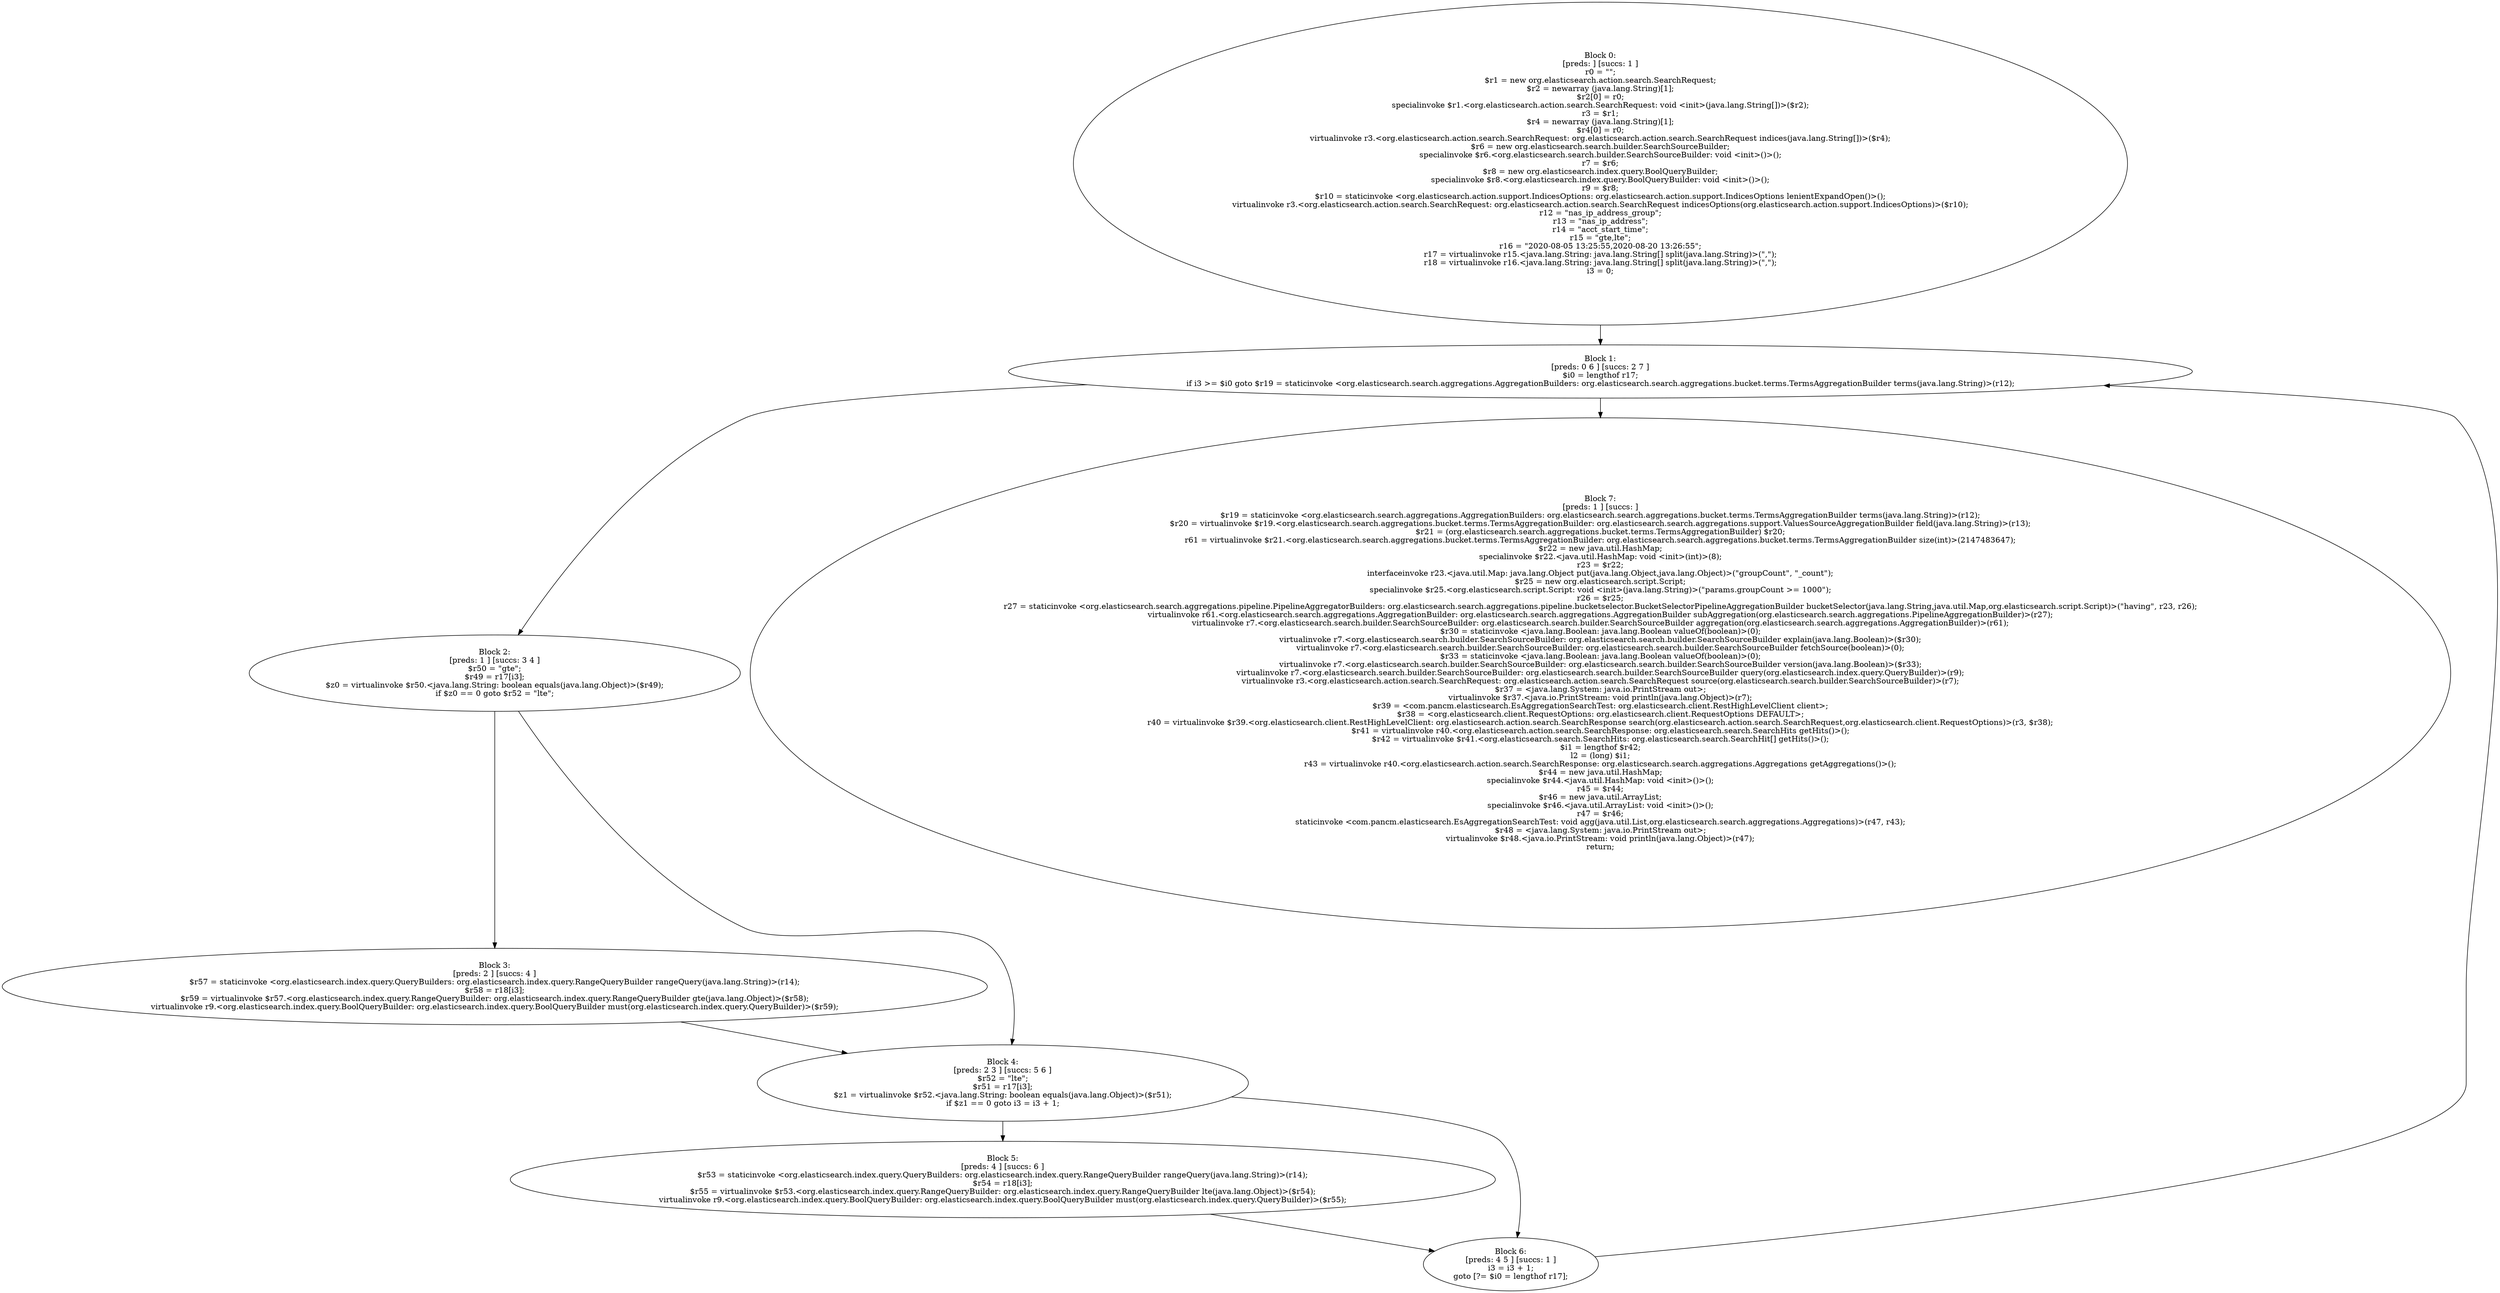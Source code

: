 digraph "unitGraph" {
    "Block 0:
[preds: ] [succs: 1 ]
r0 = \"\";
$r1 = new org.elasticsearch.action.search.SearchRequest;
$r2 = newarray (java.lang.String)[1];
$r2[0] = r0;
specialinvoke $r1.<org.elasticsearch.action.search.SearchRequest: void <init>(java.lang.String[])>($r2);
r3 = $r1;
$r4 = newarray (java.lang.String)[1];
$r4[0] = r0;
virtualinvoke r3.<org.elasticsearch.action.search.SearchRequest: org.elasticsearch.action.search.SearchRequest indices(java.lang.String[])>($r4);
$r6 = new org.elasticsearch.search.builder.SearchSourceBuilder;
specialinvoke $r6.<org.elasticsearch.search.builder.SearchSourceBuilder: void <init>()>();
r7 = $r6;
$r8 = new org.elasticsearch.index.query.BoolQueryBuilder;
specialinvoke $r8.<org.elasticsearch.index.query.BoolQueryBuilder: void <init>()>();
r9 = $r8;
$r10 = staticinvoke <org.elasticsearch.action.support.IndicesOptions: org.elasticsearch.action.support.IndicesOptions lenientExpandOpen()>();
virtualinvoke r3.<org.elasticsearch.action.search.SearchRequest: org.elasticsearch.action.search.SearchRequest indicesOptions(org.elasticsearch.action.support.IndicesOptions)>($r10);
r12 = \"nas_ip_address_group\";
r13 = \"nas_ip_address\";
r14 = \"acct_start_time\";
r15 = \"gte,lte\";
r16 = \"2020-08-05 13:25:55,2020-08-20 13:26:55\";
r17 = virtualinvoke r15.<java.lang.String: java.lang.String[] split(java.lang.String)>(\",\");
r18 = virtualinvoke r16.<java.lang.String: java.lang.String[] split(java.lang.String)>(\",\");
i3 = 0;
"
    "Block 1:
[preds: 0 6 ] [succs: 2 7 ]
$i0 = lengthof r17;
if i3 >= $i0 goto $r19 = staticinvoke <org.elasticsearch.search.aggregations.AggregationBuilders: org.elasticsearch.search.aggregations.bucket.terms.TermsAggregationBuilder terms(java.lang.String)>(r12);
"
    "Block 2:
[preds: 1 ] [succs: 3 4 ]
$r50 = \"gte\";
$r49 = r17[i3];
$z0 = virtualinvoke $r50.<java.lang.String: boolean equals(java.lang.Object)>($r49);
if $z0 == 0 goto $r52 = \"lte\";
"
    "Block 3:
[preds: 2 ] [succs: 4 ]
$r57 = staticinvoke <org.elasticsearch.index.query.QueryBuilders: org.elasticsearch.index.query.RangeQueryBuilder rangeQuery(java.lang.String)>(r14);
$r58 = r18[i3];
$r59 = virtualinvoke $r57.<org.elasticsearch.index.query.RangeQueryBuilder: org.elasticsearch.index.query.RangeQueryBuilder gte(java.lang.Object)>($r58);
virtualinvoke r9.<org.elasticsearch.index.query.BoolQueryBuilder: org.elasticsearch.index.query.BoolQueryBuilder must(org.elasticsearch.index.query.QueryBuilder)>($r59);
"
    "Block 4:
[preds: 2 3 ] [succs: 5 6 ]
$r52 = \"lte\";
$r51 = r17[i3];
$z1 = virtualinvoke $r52.<java.lang.String: boolean equals(java.lang.Object)>($r51);
if $z1 == 0 goto i3 = i3 + 1;
"
    "Block 5:
[preds: 4 ] [succs: 6 ]
$r53 = staticinvoke <org.elasticsearch.index.query.QueryBuilders: org.elasticsearch.index.query.RangeQueryBuilder rangeQuery(java.lang.String)>(r14);
$r54 = r18[i3];
$r55 = virtualinvoke $r53.<org.elasticsearch.index.query.RangeQueryBuilder: org.elasticsearch.index.query.RangeQueryBuilder lte(java.lang.Object)>($r54);
virtualinvoke r9.<org.elasticsearch.index.query.BoolQueryBuilder: org.elasticsearch.index.query.BoolQueryBuilder must(org.elasticsearch.index.query.QueryBuilder)>($r55);
"
    "Block 6:
[preds: 4 5 ] [succs: 1 ]
i3 = i3 + 1;
goto [?= $i0 = lengthof r17];
"
    "Block 7:
[preds: 1 ] [succs: ]
$r19 = staticinvoke <org.elasticsearch.search.aggregations.AggregationBuilders: org.elasticsearch.search.aggregations.bucket.terms.TermsAggregationBuilder terms(java.lang.String)>(r12);
$r20 = virtualinvoke $r19.<org.elasticsearch.search.aggregations.bucket.terms.TermsAggregationBuilder: org.elasticsearch.search.aggregations.support.ValuesSourceAggregationBuilder field(java.lang.String)>(r13);
$r21 = (org.elasticsearch.search.aggregations.bucket.terms.TermsAggregationBuilder) $r20;
r61 = virtualinvoke $r21.<org.elasticsearch.search.aggregations.bucket.terms.TermsAggregationBuilder: org.elasticsearch.search.aggregations.bucket.terms.TermsAggregationBuilder size(int)>(2147483647);
$r22 = new java.util.HashMap;
specialinvoke $r22.<java.util.HashMap: void <init>(int)>(8);
r23 = $r22;
interfaceinvoke r23.<java.util.Map: java.lang.Object put(java.lang.Object,java.lang.Object)>(\"groupCount\", \"_count\");
$r25 = new org.elasticsearch.script.Script;
specialinvoke $r25.<org.elasticsearch.script.Script: void <init>(java.lang.String)>(\"params.groupCount >= 1000\");
r26 = $r25;
r27 = staticinvoke <org.elasticsearch.search.aggregations.pipeline.PipelineAggregatorBuilders: org.elasticsearch.search.aggregations.pipeline.bucketselector.BucketSelectorPipelineAggregationBuilder bucketSelector(java.lang.String,java.util.Map,org.elasticsearch.script.Script)>(\"having\", r23, r26);
virtualinvoke r61.<org.elasticsearch.search.aggregations.AggregationBuilder: org.elasticsearch.search.aggregations.AggregationBuilder subAggregation(org.elasticsearch.search.aggregations.PipelineAggregationBuilder)>(r27);
virtualinvoke r7.<org.elasticsearch.search.builder.SearchSourceBuilder: org.elasticsearch.search.builder.SearchSourceBuilder aggregation(org.elasticsearch.search.aggregations.AggregationBuilder)>(r61);
$r30 = staticinvoke <java.lang.Boolean: java.lang.Boolean valueOf(boolean)>(0);
virtualinvoke r7.<org.elasticsearch.search.builder.SearchSourceBuilder: org.elasticsearch.search.builder.SearchSourceBuilder explain(java.lang.Boolean)>($r30);
virtualinvoke r7.<org.elasticsearch.search.builder.SearchSourceBuilder: org.elasticsearch.search.builder.SearchSourceBuilder fetchSource(boolean)>(0);
$r33 = staticinvoke <java.lang.Boolean: java.lang.Boolean valueOf(boolean)>(0);
virtualinvoke r7.<org.elasticsearch.search.builder.SearchSourceBuilder: org.elasticsearch.search.builder.SearchSourceBuilder version(java.lang.Boolean)>($r33);
virtualinvoke r7.<org.elasticsearch.search.builder.SearchSourceBuilder: org.elasticsearch.search.builder.SearchSourceBuilder query(org.elasticsearch.index.query.QueryBuilder)>(r9);
virtualinvoke r3.<org.elasticsearch.action.search.SearchRequest: org.elasticsearch.action.search.SearchRequest source(org.elasticsearch.search.builder.SearchSourceBuilder)>(r7);
$r37 = <java.lang.System: java.io.PrintStream out>;
virtualinvoke $r37.<java.io.PrintStream: void println(java.lang.Object)>(r7);
$r39 = <com.pancm.elasticsearch.EsAggregationSearchTest: org.elasticsearch.client.RestHighLevelClient client>;
$r38 = <org.elasticsearch.client.RequestOptions: org.elasticsearch.client.RequestOptions DEFAULT>;
r40 = virtualinvoke $r39.<org.elasticsearch.client.RestHighLevelClient: org.elasticsearch.action.search.SearchResponse search(org.elasticsearch.action.search.SearchRequest,org.elasticsearch.client.RequestOptions)>(r3, $r38);
$r41 = virtualinvoke r40.<org.elasticsearch.action.search.SearchResponse: org.elasticsearch.search.SearchHits getHits()>();
$r42 = virtualinvoke $r41.<org.elasticsearch.search.SearchHits: org.elasticsearch.search.SearchHit[] getHits()>();
$i1 = lengthof $r42;
l2 = (long) $i1;
r43 = virtualinvoke r40.<org.elasticsearch.action.search.SearchResponse: org.elasticsearch.search.aggregations.Aggregations getAggregations()>();
$r44 = new java.util.HashMap;
specialinvoke $r44.<java.util.HashMap: void <init>()>();
r45 = $r44;
$r46 = new java.util.ArrayList;
specialinvoke $r46.<java.util.ArrayList: void <init>()>();
r47 = $r46;
staticinvoke <com.pancm.elasticsearch.EsAggregationSearchTest: void agg(java.util.List,org.elasticsearch.search.aggregations.Aggregations)>(r47, r43);
$r48 = <java.lang.System: java.io.PrintStream out>;
virtualinvoke $r48.<java.io.PrintStream: void println(java.lang.Object)>(r47);
return;
"
    "Block 0:
[preds: ] [succs: 1 ]
r0 = \"\";
$r1 = new org.elasticsearch.action.search.SearchRequest;
$r2 = newarray (java.lang.String)[1];
$r2[0] = r0;
specialinvoke $r1.<org.elasticsearch.action.search.SearchRequest: void <init>(java.lang.String[])>($r2);
r3 = $r1;
$r4 = newarray (java.lang.String)[1];
$r4[0] = r0;
virtualinvoke r3.<org.elasticsearch.action.search.SearchRequest: org.elasticsearch.action.search.SearchRequest indices(java.lang.String[])>($r4);
$r6 = new org.elasticsearch.search.builder.SearchSourceBuilder;
specialinvoke $r6.<org.elasticsearch.search.builder.SearchSourceBuilder: void <init>()>();
r7 = $r6;
$r8 = new org.elasticsearch.index.query.BoolQueryBuilder;
specialinvoke $r8.<org.elasticsearch.index.query.BoolQueryBuilder: void <init>()>();
r9 = $r8;
$r10 = staticinvoke <org.elasticsearch.action.support.IndicesOptions: org.elasticsearch.action.support.IndicesOptions lenientExpandOpen()>();
virtualinvoke r3.<org.elasticsearch.action.search.SearchRequest: org.elasticsearch.action.search.SearchRequest indicesOptions(org.elasticsearch.action.support.IndicesOptions)>($r10);
r12 = \"nas_ip_address_group\";
r13 = \"nas_ip_address\";
r14 = \"acct_start_time\";
r15 = \"gte,lte\";
r16 = \"2020-08-05 13:25:55,2020-08-20 13:26:55\";
r17 = virtualinvoke r15.<java.lang.String: java.lang.String[] split(java.lang.String)>(\",\");
r18 = virtualinvoke r16.<java.lang.String: java.lang.String[] split(java.lang.String)>(\",\");
i3 = 0;
"->"Block 1:
[preds: 0 6 ] [succs: 2 7 ]
$i0 = lengthof r17;
if i3 >= $i0 goto $r19 = staticinvoke <org.elasticsearch.search.aggregations.AggregationBuilders: org.elasticsearch.search.aggregations.bucket.terms.TermsAggregationBuilder terms(java.lang.String)>(r12);
";
    "Block 1:
[preds: 0 6 ] [succs: 2 7 ]
$i0 = lengthof r17;
if i3 >= $i0 goto $r19 = staticinvoke <org.elasticsearch.search.aggregations.AggregationBuilders: org.elasticsearch.search.aggregations.bucket.terms.TermsAggregationBuilder terms(java.lang.String)>(r12);
"->"Block 2:
[preds: 1 ] [succs: 3 4 ]
$r50 = \"gte\";
$r49 = r17[i3];
$z0 = virtualinvoke $r50.<java.lang.String: boolean equals(java.lang.Object)>($r49);
if $z0 == 0 goto $r52 = \"lte\";
";
    "Block 1:
[preds: 0 6 ] [succs: 2 7 ]
$i0 = lengthof r17;
if i3 >= $i0 goto $r19 = staticinvoke <org.elasticsearch.search.aggregations.AggregationBuilders: org.elasticsearch.search.aggregations.bucket.terms.TermsAggregationBuilder terms(java.lang.String)>(r12);
"->"Block 7:
[preds: 1 ] [succs: ]
$r19 = staticinvoke <org.elasticsearch.search.aggregations.AggregationBuilders: org.elasticsearch.search.aggregations.bucket.terms.TermsAggregationBuilder terms(java.lang.String)>(r12);
$r20 = virtualinvoke $r19.<org.elasticsearch.search.aggregations.bucket.terms.TermsAggregationBuilder: org.elasticsearch.search.aggregations.support.ValuesSourceAggregationBuilder field(java.lang.String)>(r13);
$r21 = (org.elasticsearch.search.aggregations.bucket.terms.TermsAggregationBuilder) $r20;
r61 = virtualinvoke $r21.<org.elasticsearch.search.aggregations.bucket.terms.TermsAggregationBuilder: org.elasticsearch.search.aggregations.bucket.terms.TermsAggregationBuilder size(int)>(2147483647);
$r22 = new java.util.HashMap;
specialinvoke $r22.<java.util.HashMap: void <init>(int)>(8);
r23 = $r22;
interfaceinvoke r23.<java.util.Map: java.lang.Object put(java.lang.Object,java.lang.Object)>(\"groupCount\", \"_count\");
$r25 = new org.elasticsearch.script.Script;
specialinvoke $r25.<org.elasticsearch.script.Script: void <init>(java.lang.String)>(\"params.groupCount >= 1000\");
r26 = $r25;
r27 = staticinvoke <org.elasticsearch.search.aggregations.pipeline.PipelineAggregatorBuilders: org.elasticsearch.search.aggregations.pipeline.bucketselector.BucketSelectorPipelineAggregationBuilder bucketSelector(java.lang.String,java.util.Map,org.elasticsearch.script.Script)>(\"having\", r23, r26);
virtualinvoke r61.<org.elasticsearch.search.aggregations.AggregationBuilder: org.elasticsearch.search.aggregations.AggregationBuilder subAggregation(org.elasticsearch.search.aggregations.PipelineAggregationBuilder)>(r27);
virtualinvoke r7.<org.elasticsearch.search.builder.SearchSourceBuilder: org.elasticsearch.search.builder.SearchSourceBuilder aggregation(org.elasticsearch.search.aggregations.AggregationBuilder)>(r61);
$r30 = staticinvoke <java.lang.Boolean: java.lang.Boolean valueOf(boolean)>(0);
virtualinvoke r7.<org.elasticsearch.search.builder.SearchSourceBuilder: org.elasticsearch.search.builder.SearchSourceBuilder explain(java.lang.Boolean)>($r30);
virtualinvoke r7.<org.elasticsearch.search.builder.SearchSourceBuilder: org.elasticsearch.search.builder.SearchSourceBuilder fetchSource(boolean)>(0);
$r33 = staticinvoke <java.lang.Boolean: java.lang.Boolean valueOf(boolean)>(0);
virtualinvoke r7.<org.elasticsearch.search.builder.SearchSourceBuilder: org.elasticsearch.search.builder.SearchSourceBuilder version(java.lang.Boolean)>($r33);
virtualinvoke r7.<org.elasticsearch.search.builder.SearchSourceBuilder: org.elasticsearch.search.builder.SearchSourceBuilder query(org.elasticsearch.index.query.QueryBuilder)>(r9);
virtualinvoke r3.<org.elasticsearch.action.search.SearchRequest: org.elasticsearch.action.search.SearchRequest source(org.elasticsearch.search.builder.SearchSourceBuilder)>(r7);
$r37 = <java.lang.System: java.io.PrintStream out>;
virtualinvoke $r37.<java.io.PrintStream: void println(java.lang.Object)>(r7);
$r39 = <com.pancm.elasticsearch.EsAggregationSearchTest: org.elasticsearch.client.RestHighLevelClient client>;
$r38 = <org.elasticsearch.client.RequestOptions: org.elasticsearch.client.RequestOptions DEFAULT>;
r40 = virtualinvoke $r39.<org.elasticsearch.client.RestHighLevelClient: org.elasticsearch.action.search.SearchResponse search(org.elasticsearch.action.search.SearchRequest,org.elasticsearch.client.RequestOptions)>(r3, $r38);
$r41 = virtualinvoke r40.<org.elasticsearch.action.search.SearchResponse: org.elasticsearch.search.SearchHits getHits()>();
$r42 = virtualinvoke $r41.<org.elasticsearch.search.SearchHits: org.elasticsearch.search.SearchHit[] getHits()>();
$i1 = lengthof $r42;
l2 = (long) $i1;
r43 = virtualinvoke r40.<org.elasticsearch.action.search.SearchResponse: org.elasticsearch.search.aggregations.Aggregations getAggregations()>();
$r44 = new java.util.HashMap;
specialinvoke $r44.<java.util.HashMap: void <init>()>();
r45 = $r44;
$r46 = new java.util.ArrayList;
specialinvoke $r46.<java.util.ArrayList: void <init>()>();
r47 = $r46;
staticinvoke <com.pancm.elasticsearch.EsAggregationSearchTest: void agg(java.util.List,org.elasticsearch.search.aggregations.Aggregations)>(r47, r43);
$r48 = <java.lang.System: java.io.PrintStream out>;
virtualinvoke $r48.<java.io.PrintStream: void println(java.lang.Object)>(r47);
return;
";
    "Block 2:
[preds: 1 ] [succs: 3 4 ]
$r50 = \"gte\";
$r49 = r17[i3];
$z0 = virtualinvoke $r50.<java.lang.String: boolean equals(java.lang.Object)>($r49);
if $z0 == 0 goto $r52 = \"lte\";
"->"Block 3:
[preds: 2 ] [succs: 4 ]
$r57 = staticinvoke <org.elasticsearch.index.query.QueryBuilders: org.elasticsearch.index.query.RangeQueryBuilder rangeQuery(java.lang.String)>(r14);
$r58 = r18[i3];
$r59 = virtualinvoke $r57.<org.elasticsearch.index.query.RangeQueryBuilder: org.elasticsearch.index.query.RangeQueryBuilder gte(java.lang.Object)>($r58);
virtualinvoke r9.<org.elasticsearch.index.query.BoolQueryBuilder: org.elasticsearch.index.query.BoolQueryBuilder must(org.elasticsearch.index.query.QueryBuilder)>($r59);
";
    "Block 2:
[preds: 1 ] [succs: 3 4 ]
$r50 = \"gte\";
$r49 = r17[i3];
$z0 = virtualinvoke $r50.<java.lang.String: boolean equals(java.lang.Object)>($r49);
if $z0 == 0 goto $r52 = \"lte\";
"->"Block 4:
[preds: 2 3 ] [succs: 5 6 ]
$r52 = \"lte\";
$r51 = r17[i3];
$z1 = virtualinvoke $r52.<java.lang.String: boolean equals(java.lang.Object)>($r51);
if $z1 == 0 goto i3 = i3 + 1;
";
    "Block 3:
[preds: 2 ] [succs: 4 ]
$r57 = staticinvoke <org.elasticsearch.index.query.QueryBuilders: org.elasticsearch.index.query.RangeQueryBuilder rangeQuery(java.lang.String)>(r14);
$r58 = r18[i3];
$r59 = virtualinvoke $r57.<org.elasticsearch.index.query.RangeQueryBuilder: org.elasticsearch.index.query.RangeQueryBuilder gte(java.lang.Object)>($r58);
virtualinvoke r9.<org.elasticsearch.index.query.BoolQueryBuilder: org.elasticsearch.index.query.BoolQueryBuilder must(org.elasticsearch.index.query.QueryBuilder)>($r59);
"->"Block 4:
[preds: 2 3 ] [succs: 5 6 ]
$r52 = \"lte\";
$r51 = r17[i3];
$z1 = virtualinvoke $r52.<java.lang.String: boolean equals(java.lang.Object)>($r51);
if $z1 == 0 goto i3 = i3 + 1;
";
    "Block 4:
[preds: 2 3 ] [succs: 5 6 ]
$r52 = \"lte\";
$r51 = r17[i3];
$z1 = virtualinvoke $r52.<java.lang.String: boolean equals(java.lang.Object)>($r51);
if $z1 == 0 goto i3 = i3 + 1;
"->"Block 5:
[preds: 4 ] [succs: 6 ]
$r53 = staticinvoke <org.elasticsearch.index.query.QueryBuilders: org.elasticsearch.index.query.RangeQueryBuilder rangeQuery(java.lang.String)>(r14);
$r54 = r18[i3];
$r55 = virtualinvoke $r53.<org.elasticsearch.index.query.RangeQueryBuilder: org.elasticsearch.index.query.RangeQueryBuilder lte(java.lang.Object)>($r54);
virtualinvoke r9.<org.elasticsearch.index.query.BoolQueryBuilder: org.elasticsearch.index.query.BoolQueryBuilder must(org.elasticsearch.index.query.QueryBuilder)>($r55);
";
    "Block 4:
[preds: 2 3 ] [succs: 5 6 ]
$r52 = \"lte\";
$r51 = r17[i3];
$z1 = virtualinvoke $r52.<java.lang.String: boolean equals(java.lang.Object)>($r51);
if $z1 == 0 goto i3 = i3 + 1;
"->"Block 6:
[preds: 4 5 ] [succs: 1 ]
i3 = i3 + 1;
goto [?= $i0 = lengthof r17];
";
    "Block 5:
[preds: 4 ] [succs: 6 ]
$r53 = staticinvoke <org.elasticsearch.index.query.QueryBuilders: org.elasticsearch.index.query.RangeQueryBuilder rangeQuery(java.lang.String)>(r14);
$r54 = r18[i3];
$r55 = virtualinvoke $r53.<org.elasticsearch.index.query.RangeQueryBuilder: org.elasticsearch.index.query.RangeQueryBuilder lte(java.lang.Object)>($r54);
virtualinvoke r9.<org.elasticsearch.index.query.BoolQueryBuilder: org.elasticsearch.index.query.BoolQueryBuilder must(org.elasticsearch.index.query.QueryBuilder)>($r55);
"->"Block 6:
[preds: 4 5 ] [succs: 1 ]
i3 = i3 + 1;
goto [?= $i0 = lengthof r17];
";
    "Block 6:
[preds: 4 5 ] [succs: 1 ]
i3 = i3 + 1;
goto [?= $i0 = lengthof r17];
"->"Block 1:
[preds: 0 6 ] [succs: 2 7 ]
$i0 = lengthof r17;
if i3 >= $i0 goto $r19 = staticinvoke <org.elasticsearch.search.aggregations.AggregationBuilders: org.elasticsearch.search.aggregations.bucket.terms.TermsAggregationBuilder terms(java.lang.String)>(r12);
";
}
